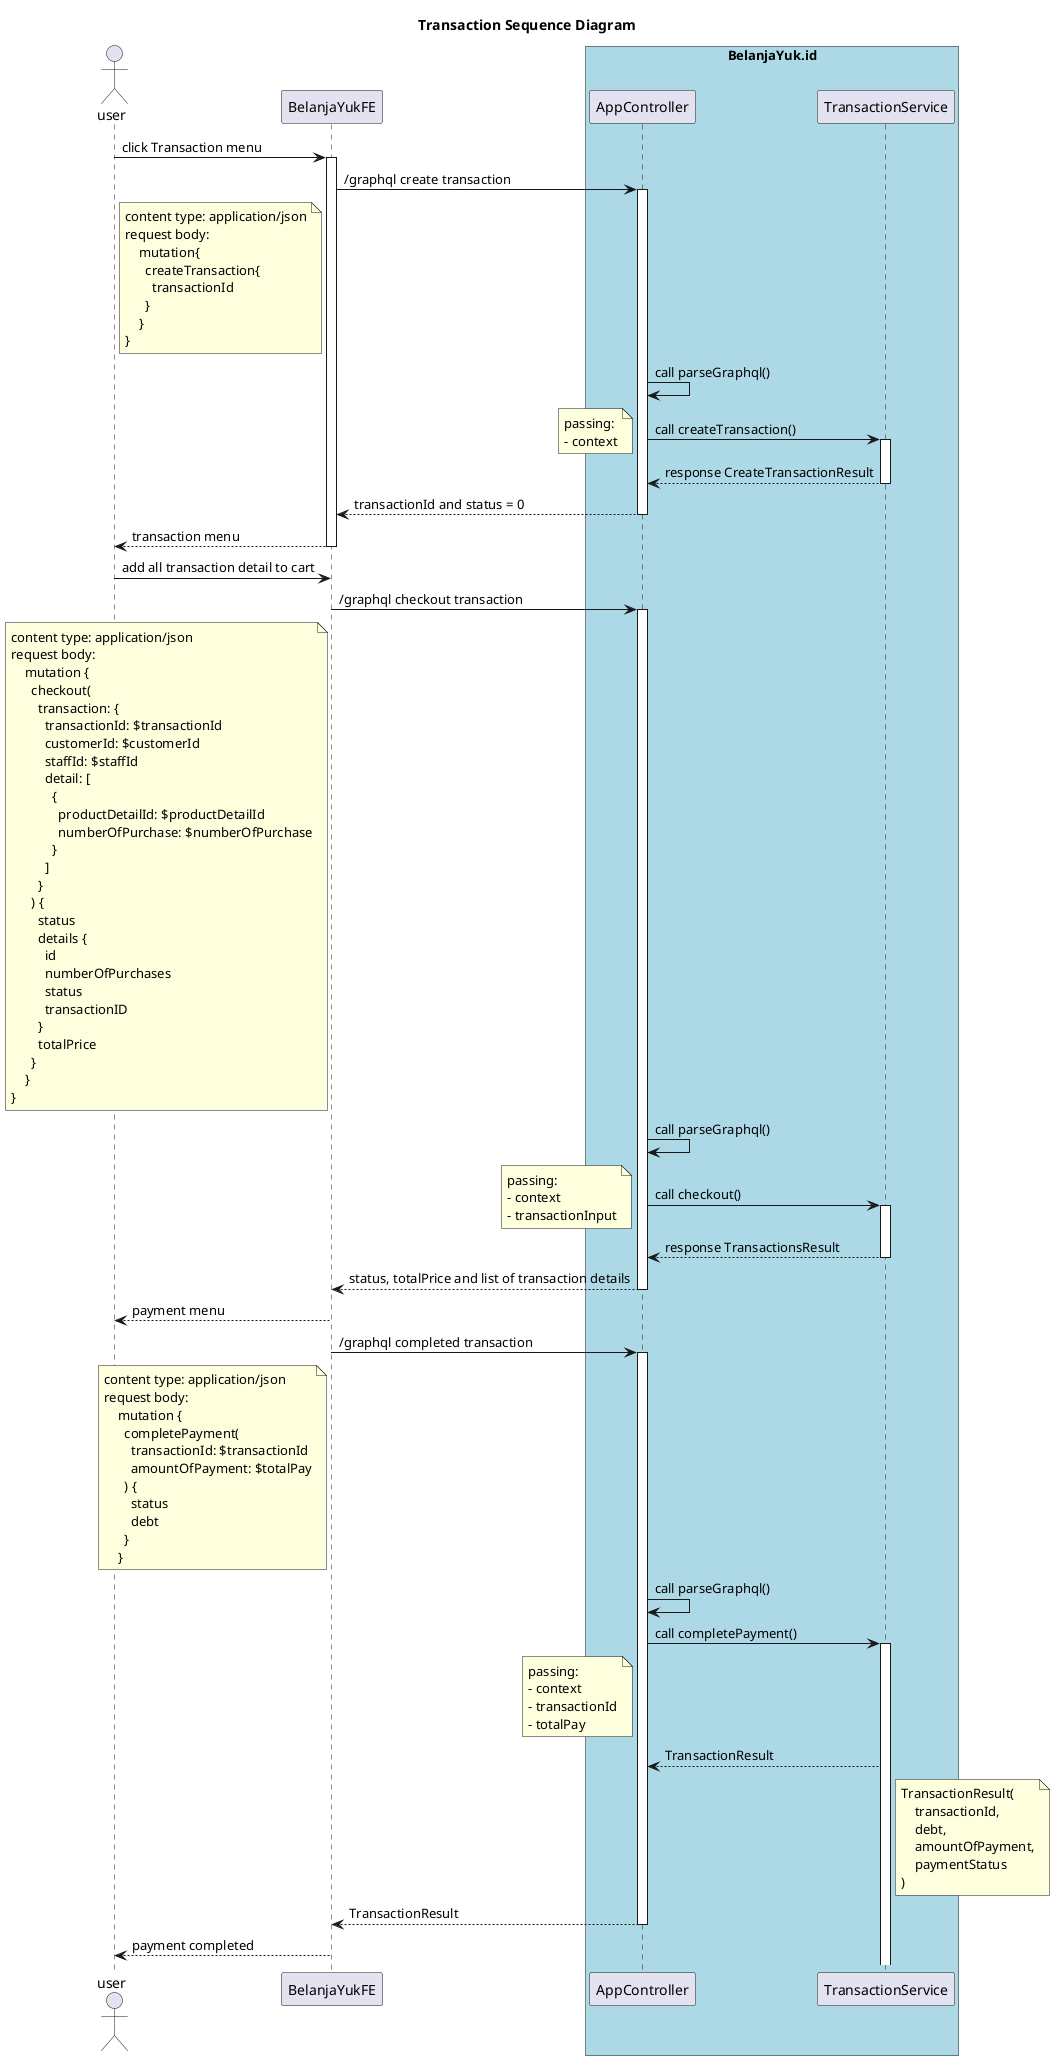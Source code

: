 @startuml
title: Transaction Sequence Diagram
actor user
participant BelanjaYukFE
box "BelanjaYuk.id" #LightBlue
participant AppController
participant TransactionService
end box

user -> BelanjaYukFE ++ : click Transaction menu
BelanjaYukFE -> AppController ++ : /graphql create transaction
    note left of BelanjaYukFE
    content type: application/json
    request body:
        mutation{
          createTransaction{
            transactionId
          }
        }
    }
    end note
AppController -> AppController : call parseGraphql()
AppController -> TransactionService ++ : call createTransaction()
    note left
    passing:
    - context
    end note
TransactionService --> AppController -- : response CreateTransactionResult
AppController --> BelanjaYukFE -- : transactionId and status = 0
BelanjaYukFE --> user -- : transaction menu

user -> BelanjaYukFE: add all transaction detail to cart
BelanjaYukFE -> AppController ++ : /graphql checkout transaction
    note left of BelanjaYukFE
    content type: application/json
    request body:
        mutation {
          checkout(
            transaction: {
              transactionId: $transactionId
              customerId: $customerId
              staffId: $staffId
              detail: [
                {
                  productDetailId: $productDetailId
                  numberOfPurchase: $numberOfPurchase
                }
              ]
            }
          ) {
            status
            details {
              id
              numberOfPurchases
              status
              transactionID
            }
            totalPrice
          }
        }
    }
    end note
AppController -> AppController : call parseGraphql()
AppController -> TransactionService ++ : call checkout()
    note left
    passing:
    - context
    - transactionInput
    end note
TransactionService --> AppController -- : response TransactionsResult
AppController --> BelanjaYukFE -- : status, totalPrice and list of transaction details
BelanjaYukFE --> user -- : payment menu

BelanjaYukFE -> AppController ++ : /graphql completed transaction
    note left of BelanjaYukFE
    content type: application/json
    request body:
        mutation {
          completePayment(
            transactionId: $transactionId
            amountOfPayment: $totalPay
          ) {
            status
            debt
          }
        }
    end note
AppController -> AppController : call parseGraphql()
AppController -> TransactionService ++ : call completePayment()
    note left of AppController
    passing:
    - context
    - transactionId
    - totalPay
    end note
TransactionService --> AppController: TransactionResult
note right of TransactionService
TransactionResult(
    transactionId,
    debt,
    amountOfPayment,
    paymentStatus
)
end note
AppController --> BelanjaYukFE -- : TransactionResult
BelanjaYukFE --> user -- : payment completed

@enduml